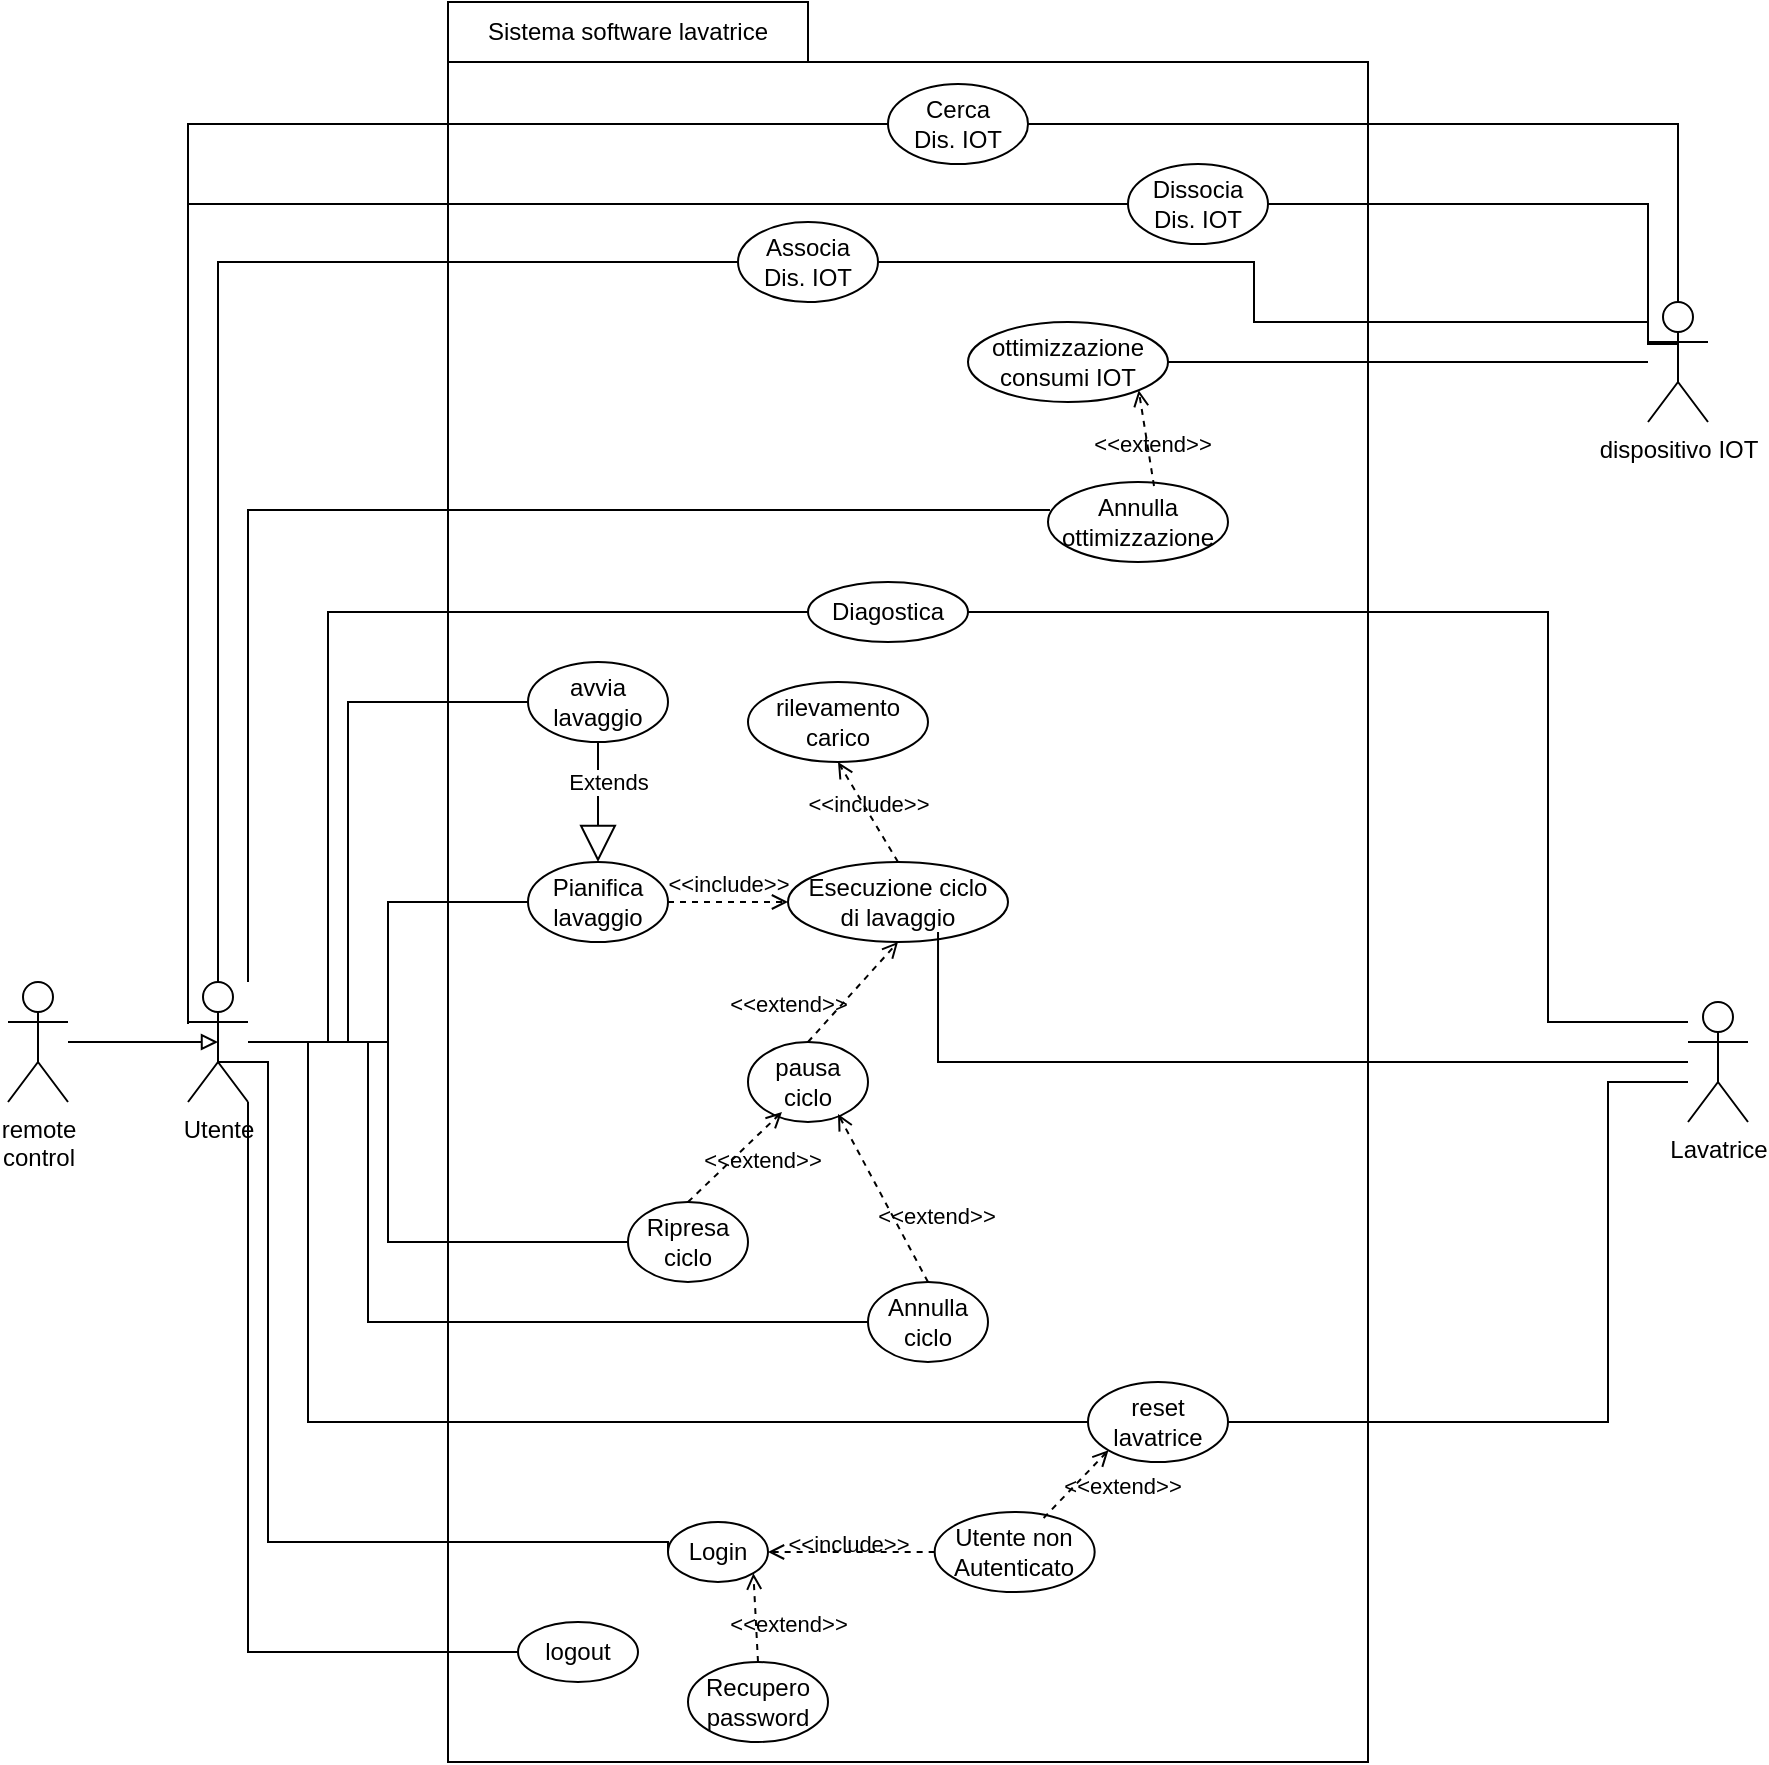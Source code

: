 <mxfile version="28.2.7">
  <diagram name="Page-1" id="5FiVmgT2oJeA1IZFQA2R">
    <mxGraphModel dx="2183" dy="766" grid="1" gridSize="10" guides="1" tooltips="1" connect="1" arrows="1" fold="1" page="1" pageScale="1" pageWidth="850" pageHeight="1100" math="0" shadow="0">
      <root>
        <mxCell id="0" />
        <mxCell id="1" parent="0" />
        <mxCell id="OOympv97dzDQUYDObQJj-1" value="" style="rounded=0;whiteSpace=wrap;html=1;" parent="1" vertex="1">
          <mxGeometry x="170" y="60" width="460" height="850" as="geometry" />
        </mxCell>
        <mxCell id="OOympv97dzDQUYDObQJj-2" value="Sistema software lavatrice" style="rounded=0;whiteSpace=wrap;html=1;" parent="1" vertex="1">
          <mxGeometry x="170" y="30" width="180" height="30" as="geometry" />
        </mxCell>
        <mxCell id="OOympv97dzDQUYDObQJj-3" value="&lt;div&gt;Esecuzione ciclo&lt;/div&gt;&lt;div&gt;di lavaggio&lt;/div&gt;" style="ellipse;whiteSpace=wrap;html=1;" parent="1" vertex="1">
          <mxGeometry x="340" y="460" width="110" height="40" as="geometry" />
        </mxCell>
        <mxCell id="OOympv97dzDQUYDObQJj-4" value="&lt;div&gt;pausa&lt;/div&gt;&lt;div&gt;ciclo&lt;/div&gt;" style="ellipse;whiteSpace=wrap;html=1;" parent="1" vertex="1">
          <mxGeometry x="320" y="550" width="60" height="40" as="geometry" />
        </mxCell>
        <mxCell id="OOympv97dzDQUYDObQJj-5" value="&amp;lt;&amp;lt;extend&amp;gt;&amp;gt;" style="html=1;verticalAlign=bottom;labelBackgroundColor=none;endArrow=open;endFill=0;dashed=1;rounded=0;exitX=0.5;exitY=0;exitDx=0;exitDy=0;entryX=0.5;entryY=1;entryDx=0;entryDy=0;" parent="1" source="OOympv97dzDQUYDObQJj-4" target="OOympv97dzDQUYDObQJj-3" edge="1">
          <mxGeometry x="-0.978" y="14" width="160" relative="1" as="geometry">
            <mxPoint x="490" y="460" as="sourcePoint" />
            <mxPoint x="650" y="460" as="targetPoint" />
            <mxPoint as="offset" />
          </mxGeometry>
        </mxCell>
        <mxCell id="OOympv97dzDQUYDObQJj-6" value="Ripresa&lt;div&gt;ciclo&lt;/div&gt;" style="ellipse;whiteSpace=wrap;html=1;" parent="1" vertex="1">
          <mxGeometry x="260" y="630" width="60" height="40" as="geometry" />
        </mxCell>
        <mxCell id="OOympv97dzDQUYDObQJj-7" value="&amp;lt;&amp;lt;extend&amp;gt;&amp;gt;" style="html=1;verticalAlign=bottom;labelBackgroundColor=none;endArrow=open;endFill=0;dashed=1;rounded=0;exitX=0.5;exitY=0;exitDx=0;exitDy=0;entryX=0.283;entryY=0.875;entryDx=0;entryDy=0;entryPerimeter=0;" parent="1" source="OOympv97dzDQUYDObQJj-6" target="OOympv97dzDQUYDObQJj-4" edge="1">
          <mxGeometry x="0.061" y="-17" width="160" relative="1" as="geometry">
            <mxPoint x="430" y="560" as="sourcePoint" />
            <mxPoint x="332" y="591" as="targetPoint" />
            <mxPoint as="offset" />
          </mxGeometry>
        </mxCell>
        <mxCell id="OOympv97dzDQUYDObQJj-8" value="&lt;div&gt;Annulla&lt;/div&gt;&lt;div&gt;ciclo&lt;/div&gt;" style="ellipse;whiteSpace=wrap;html=1;" parent="1" vertex="1">
          <mxGeometry x="380" y="670" width="60" height="40" as="geometry" />
        </mxCell>
        <mxCell id="OOympv97dzDQUYDObQJj-9" value="&amp;lt;&amp;lt;extend&amp;gt;&amp;gt;" style="html=1;verticalAlign=bottom;labelBackgroundColor=none;endArrow=open;endFill=0;dashed=1;rounded=0;exitX=0.5;exitY=0;exitDx=0;exitDy=0;entryX=0.75;entryY=0.9;entryDx=0;entryDy=0;entryPerimeter=0;" parent="1" source="OOympv97dzDQUYDObQJj-8" target="OOympv97dzDQUYDObQJj-4" edge="1">
          <mxGeometry x="-0.6" y="-15" width="160" relative="1" as="geometry">
            <mxPoint x="596.98" y="552" as="sourcePoint" />
            <mxPoint x="350" y="610" as="targetPoint" />
            <mxPoint as="offset" />
          </mxGeometry>
        </mxCell>
        <mxCell id="OOympv97dzDQUYDObQJj-10" style="edgeStyle=orthogonalEdgeStyle;rounded=0;orthogonalLoop=1;jettySize=auto;html=1;entryX=0;entryY=0.5;entryDx=0;entryDy=0;endArrow=none;endFill=0;" parent="1" source="OOympv97dzDQUYDObQJj-18" target="OOympv97dzDQUYDObQJj-22" edge="1">
          <mxGeometry relative="1" as="geometry">
            <Array as="points">
              <mxPoint x="140" y="550" />
              <mxPoint x="140" y="480" />
            </Array>
          </mxGeometry>
        </mxCell>
        <mxCell id="OOympv97dzDQUYDObQJj-11" style="edgeStyle=orthogonalEdgeStyle;rounded=0;orthogonalLoop=1;jettySize=auto;html=1;entryX=0;entryY=0.5;entryDx=0;entryDy=0;endArrow=none;endFill=0;" parent="1" source="OOympv97dzDQUYDObQJj-18" target="OOympv97dzDQUYDObQJj-23" edge="1">
          <mxGeometry relative="1" as="geometry">
            <Array as="points">
              <mxPoint x="120" y="550" />
              <mxPoint x="120" y="380" />
            </Array>
          </mxGeometry>
        </mxCell>
        <mxCell id="OOympv97dzDQUYDObQJj-12" style="edgeStyle=orthogonalEdgeStyle;rounded=0;orthogonalLoop=1;jettySize=auto;html=1;entryX=0;entryY=0.5;entryDx=0;entryDy=0;endArrow=none;endFill=0;" parent="1" source="OOympv97dzDQUYDObQJj-18" target="OOympv97dzDQUYDObQJj-8" edge="1">
          <mxGeometry relative="1" as="geometry">
            <Array as="points">
              <mxPoint x="130" y="550" />
              <mxPoint x="130" y="690" />
              <mxPoint x="380" y="690" />
            </Array>
          </mxGeometry>
        </mxCell>
        <mxCell id="OOympv97dzDQUYDObQJj-13" style="edgeStyle=orthogonalEdgeStyle;rounded=0;orthogonalLoop=1;jettySize=auto;html=1;entryX=0;entryY=0.5;entryDx=0;entryDy=0;endArrow=none;endFill=0;" parent="1" source="OOympv97dzDQUYDObQJj-18" target="OOympv97dzDQUYDObQJj-6" edge="1">
          <mxGeometry relative="1" as="geometry">
            <Array as="points">
              <mxPoint x="140" y="550" />
              <mxPoint x="140" y="650" />
            </Array>
          </mxGeometry>
        </mxCell>
        <mxCell id="OOympv97dzDQUYDObQJj-14" style="edgeStyle=orthogonalEdgeStyle;rounded=0;orthogonalLoop=1;jettySize=auto;html=1;entryX=0;entryY=0.5;entryDx=0;entryDy=0;endArrow=none;endFill=0;" parent="1" source="OOympv97dzDQUYDObQJj-18" target="OOympv97dzDQUYDObQJj-26" edge="1">
          <mxGeometry relative="1" as="geometry">
            <Array as="points">
              <mxPoint x="110" y="550" />
              <mxPoint x="110" y="335" />
            </Array>
          </mxGeometry>
        </mxCell>
        <mxCell id="OOympv97dzDQUYDObQJj-15" style="edgeStyle=orthogonalEdgeStyle;rounded=0;orthogonalLoop=1;jettySize=auto;html=1;entryX=0;entryY=0.5;entryDx=0;entryDy=0;endArrow=none;endFill=0;" parent="1" source="OOympv97dzDQUYDObQJj-18" target="OOympv97dzDQUYDObQJj-33" edge="1">
          <mxGeometry relative="1" as="geometry">
            <Array as="points">
              <mxPoint x="100" y="550" />
              <mxPoint x="100" y="740" />
            </Array>
          </mxGeometry>
        </mxCell>
        <mxCell id="OOympv97dzDQUYDObQJj-16" style="edgeStyle=orthogonalEdgeStyle;rounded=0;orthogonalLoop=1;jettySize=auto;html=1;entryX=0;entryY=0.5;entryDx=0;entryDy=0;endArrow=none;endFill=0;" parent="1" source="OOympv97dzDQUYDObQJj-18" target="OOympv97dzDQUYDObQJj-45" edge="1">
          <mxGeometry relative="1" as="geometry">
            <Array as="points">
              <mxPoint x="55" y="160" />
            </Array>
          </mxGeometry>
        </mxCell>
        <mxCell id="OOympv97dzDQUYDObQJj-17" style="edgeStyle=orthogonalEdgeStyle;rounded=0;orthogonalLoop=1;jettySize=auto;html=1;entryX=0;entryY=0.5;entryDx=0;entryDy=0;endArrow=none;endFill=0;" parent="1" target="OOympv97dzDQUYDObQJj-47" edge="1">
          <mxGeometry relative="1" as="geometry">
            <Array as="points">
              <mxPoint x="40" y="131" />
            </Array>
            <mxPoint x="40" y="541" as="sourcePoint" />
          </mxGeometry>
        </mxCell>
        <mxCell id="OOympv97dzDQUYDObQJj-51" style="edgeStyle=orthogonalEdgeStyle;rounded=0;orthogonalLoop=1;jettySize=auto;html=1;entryX=0;entryY=0.5;entryDx=0;entryDy=0;endArrow=none;endFill=0;" parent="1" target="OOympv97dzDQUYDObQJj-50" edge="1">
          <mxGeometry relative="1" as="geometry">
            <mxPoint x="55" y="560" as="sourcePoint" />
            <Array as="points">
              <mxPoint x="80" y="560" />
              <mxPoint x="80" y="800" />
              <mxPoint x="280" y="800" />
            </Array>
          </mxGeometry>
        </mxCell>
        <mxCell id="9CPNDD_vhSjWJkQP8pC9-2" style="edgeStyle=orthogonalEdgeStyle;rounded=0;orthogonalLoop=1;jettySize=auto;html=1;entryX=0;entryY=0.5;entryDx=0;entryDy=0;endArrow=none;endFill=0;" parent="1" source="OOympv97dzDQUYDObQJj-18" target="9CPNDD_vhSjWJkQP8pC9-1" edge="1">
          <mxGeometry relative="1" as="geometry">
            <Array as="points">
              <mxPoint x="70" y="855" />
            </Array>
          </mxGeometry>
        </mxCell>
        <mxCell id="v7bjbIh24RHP1lxPFHHC-4" style="edgeStyle=orthogonalEdgeStyle;rounded=0;orthogonalLoop=1;jettySize=auto;html=1;entryX=0;entryY=0.5;entryDx=0;entryDy=0;endArrow=none;endFill=0;" edge="1" parent="1" source="OOympv97dzDQUYDObQJj-18" target="v7bjbIh24RHP1lxPFHHC-1">
          <mxGeometry relative="1" as="geometry">
            <Array as="points">
              <mxPoint x="40" y="91" />
            </Array>
          </mxGeometry>
        </mxCell>
        <mxCell id="OOympv97dzDQUYDObQJj-18" value="Utente" style="shape=umlActor;verticalLabelPosition=bottom;verticalAlign=top;html=1;" parent="1" vertex="1">
          <mxGeometry x="40" y="520" width="30" height="60" as="geometry" />
        </mxCell>
        <mxCell id="OOympv97dzDQUYDObQJj-22" value="&lt;div&gt;Pianifica&lt;/div&gt;&lt;div&gt;lavaggio&lt;/div&gt;" style="ellipse;whiteSpace=wrap;html=1;" parent="1" vertex="1">
          <mxGeometry x="210" y="460" width="70" height="40" as="geometry" />
        </mxCell>
        <mxCell id="OOympv97dzDQUYDObQJj-23" value="avvia&lt;div&gt;lavaggio&lt;/div&gt;" style="ellipse;whiteSpace=wrap;html=1;" parent="1" vertex="1">
          <mxGeometry x="210" y="360" width="70" height="40" as="geometry" />
        </mxCell>
        <mxCell id="OOympv97dzDQUYDObQJj-24" value="Extends" style="endArrow=block;endSize=16;endFill=0;html=1;rounded=0;entryX=0.5;entryY=0;entryDx=0;entryDy=0;exitX=0.5;exitY=1;exitDx=0;exitDy=0;" parent="1" source="OOympv97dzDQUYDObQJj-23" target="OOympv97dzDQUYDObQJj-22" edge="1">
          <mxGeometry x="-0.333" y="5" width="160" relative="1" as="geometry">
            <mxPoint x="490" y="520" as="sourcePoint" />
            <mxPoint x="650" y="520" as="targetPoint" />
            <mxPoint as="offset" />
          </mxGeometry>
        </mxCell>
        <mxCell id="OOympv97dzDQUYDObQJj-25" value="&amp;lt;&amp;lt;include&amp;gt;&amp;gt;" style="html=1;verticalAlign=bottom;labelBackgroundColor=none;endArrow=open;endFill=0;dashed=1;rounded=0;exitX=1;exitY=0.5;exitDx=0;exitDy=0;entryX=0;entryY=0.5;entryDx=0;entryDy=0;" parent="1" source="OOympv97dzDQUYDObQJj-22" target="OOympv97dzDQUYDObQJj-3" edge="1">
          <mxGeometry width="160" relative="1" as="geometry">
            <mxPoint x="510" y="560" as="sourcePoint" />
            <mxPoint x="420" y="580" as="targetPoint" />
          </mxGeometry>
        </mxCell>
        <mxCell id="OOympv97dzDQUYDObQJj-26" value="Diagostica" style="ellipse;whiteSpace=wrap;html=1;" parent="1" vertex="1">
          <mxGeometry x="350" y="320" width="80" height="30" as="geometry" />
        </mxCell>
        <mxCell id="OOympv97dzDQUYDObQJj-28" value="&lt;div&gt;rilevamento&lt;/div&gt;&lt;div&gt;carico&lt;/div&gt;" style="ellipse;whiteSpace=wrap;html=1;" parent="1" vertex="1">
          <mxGeometry x="320" y="370" width="90" height="40" as="geometry" />
        </mxCell>
        <mxCell id="OOympv97dzDQUYDObQJj-29" style="edgeStyle=orthogonalEdgeStyle;rounded=0;orthogonalLoop=1;jettySize=auto;html=1;entryX=1;entryY=0.5;entryDx=0;entryDy=0;endArrow=none;endFill=0;" parent="1" source="OOympv97dzDQUYDObQJj-31" target="OOympv97dzDQUYDObQJj-26" edge="1">
          <mxGeometry relative="1" as="geometry">
            <Array as="points">
              <mxPoint x="720" y="540" />
              <mxPoint x="720" y="335" />
            </Array>
          </mxGeometry>
        </mxCell>
        <mxCell id="OOympv97dzDQUYDObQJj-30" style="edgeStyle=orthogonalEdgeStyle;rounded=0;orthogonalLoop=1;jettySize=auto;html=1;entryX=1;entryY=0.5;entryDx=0;entryDy=0;endArrow=none;endFill=0;" parent="1" source="OOympv97dzDQUYDObQJj-31" target="OOympv97dzDQUYDObQJj-33" edge="1">
          <mxGeometry relative="1" as="geometry">
            <Array as="points">
              <mxPoint x="750" y="570" />
              <mxPoint x="750" y="740" />
            </Array>
          </mxGeometry>
        </mxCell>
        <mxCell id="OOympv97dzDQUYDObQJj-31" value="Lavatrice" style="shape=umlActor;verticalLabelPosition=bottom;verticalAlign=top;html=1;outlineConnect=0;" parent="1" vertex="1">
          <mxGeometry x="790" y="530" width="30" height="60" as="geometry" />
        </mxCell>
        <mxCell id="OOympv97dzDQUYDObQJj-32" style="edgeStyle=orthogonalEdgeStyle;rounded=0;orthogonalLoop=1;jettySize=auto;html=1;entryX=0.682;entryY=0.875;entryDx=0;entryDy=0;entryPerimeter=0;endArrow=none;endFill=0;" parent="1" source="OOympv97dzDQUYDObQJj-31" target="OOympv97dzDQUYDObQJj-3" edge="1">
          <mxGeometry relative="1" as="geometry" />
        </mxCell>
        <mxCell id="OOympv97dzDQUYDObQJj-33" value="&lt;div&gt;reset&lt;/div&gt;&lt;div&gt;lavatrice&lt;/div&gt;" style="ellipse;whiteSpace=wrap;html=1;" parent="1" vertex="1">
          <mxGeometry x="490" y="720" width="70" height="40" as="geometry" />
        </mxCell>
        <mxCell id="OOympv97dzDQUYDObQJj-35" value="&lt;div&gt;ottimizzazione&lt;/div&gt;&lt;div&gt;consumi&amp;nbsp;IOT&lt;/div&gt;" style="ellipse;whiteSpace=wrap;html=1;" parent="1" vertex="1">
          <mxGeometry x="430" y="190" width="100" height="40" as="geometry" />
        </mxCell>
        <mxCell id="OOympv97dzDQUYDObQJj-36" value="&lt;div&gt;Annulla&lt;/div&gt;ottimizzazione" style="ellipse;whiteSpace=wrap;html=1;" parent="1" vertex="1">
          <mxGeometry x="470" y="270" width="90" height="40" as="geometry" />
        </mxCell>
        <mxCell id="OOympv97dzDQUYDObQJj-37" value="&amp;lt;&amp;lt;extend&amp;gt;&amp;gt;" style="html=1;verticalAlign=bottom;labelBackgroundColor=none;endArrow=open;endFill=0;dashed=1;rounded=0;exitX=0.589;exitY=0.05;exitDx=0;exitDy=0;entryX=1;entryY=1;entryDx=0;entryDy=0;exitPerimeter=0;" parent="1" source="OOympv97dzDQUYDObQJj-36" target="OOympv97dzDQUYDObQJj-35" edge="1">
          <mxGeometry x="-0.518" y="-1" width="160" relative="1" as="geometry">
            <mxPoint x="445" y="694" as="sourcePoint" />
            <mxPoint x="400" y="630" as="targetPoint" />
            <mxPoint as="offset" />
          </mxGeometry>
        </mxCell>
        <mxCell id="OOympv97dzDQUYDObQJj-38" style="edgeStyle=orthogonalEdgeStyle;rounded=0;orthogonalLoop=1;jettySize=auto;html=1;entryX=1;entryY=0.5;entryDx=0;entryDy=0;endArrow=none;endFill=0;" parent="1" source="OOympv97dzDQUYDObQJj-41" target="OOympv97dzDQUYDObQJj-35" edge="1">
          <mxGeometry relative="1" as="geometry" />
        </mxCell>
        <mxCell id="OOympv97dzDQUYDObQJj-39" style="edgeStyle=orthogonalEdgeStyle;rounded=0;orthogonalLoop=1;jettySize=auto;html=1;entryX=1;entryY=0.5;entryDx=0;entryDy=0;endArrow=none;endFill=0;" parent="1" source="OOympv97dzDQUYDObQJj-41" target="OOympv97dzDQUYDObQJj-45" edge="1">
          <mxGeometry relative="1" as="geometry">
            <Array as="points">
              <mxPoint x="573" y="190" />
              <mxPoint x="573" y="160" />
            </Array>
          </mxGeometry>
        </mxCell>
        <mxCell id="OOympv97dzDQUYDObQJj-40" style="edgeStyle=orthogonalEdgeStyle;rounded=0;orthogonalLoop=1;jettySize=auto;html=1;entryX=1;entryY=0.5;entryDx=0;entryDy=0;endArrow=none;endFill=0;" parent="1" target="OOympv97dzDQUYDObQJj-47" edge="1">
          <mxGeometry relative="1" as="geometry">
            <Array as="points">
              <mxPoint x="770" y="201" />
              <mxPoint x="770" y="131" />
            </Array>
            <mxPoint x="785" y="201" as="sourcePoint" />
          </mxGeometry>
        </mxCell>
        <mxCell id="v7bjbIh24RHP1lxPFHHC-3" style="edgeStyle=orthogonalEdgeStyle;rounded=0;orthogonalLoop=1;jettySize=auto;html=1;entryX=1;entryY=0.5;entryDx=0;entryDy=0;endArrow=none;endFill=0;" edge="1" parent="1" source="OOympv97dzDQUYDObQJj-41" target="v7bjbIh24RHP1lxPFHHC-1">
          <mxGeometry relative="1" as="geometry">
            <Array as="points">
              <mxPoint x="785" y="91" />
            </Array>
          </mxGeometry>
        </mxCell>
        <mxCell id="OOympv97dzDQUYDObQJj-41" value="dispositivo IOT" style="shape=umlActor;verticalLabelPosition=bottom;verticalAlign=top;html=1;outlineConnect=0;" parent="1" vertex="1">
          <mxGeometry x="770" y="180" width="30" height="60" as="geometry" />
        </mxCell>
        <mxCell id="OOympv97dzDQUYDObQJj-43" style="edgeStyle=orthogonalEdgeStyle;rounded=0;orthogonalLoop=1;jettySize=auto;html=1;entryX=0.011;entryY=0.35;entryDx=0;entryDy=0;entryPerimeter=0;endArrow=none;endFill=0;" parent="1" source="OOympv97dzDQUYDObQJj-18" target="OOympv97dzDQUYDObQJj-36" edge="1">
          <mxGeometry relative="1" as="geometry">
            <Array as="points">
              <mxPoint x="70" y="284" />
            </Array>
          </mxGeometry>
        </mxCell>
        <mxCell id="OOympv97dzDQUYDObQJj-44" value="&amp;lt;&amp;lt;include&amp;gt;&amp;gt;" style="html=1;verticalAlign=bottom;labelBackgroundColor=none;endArrow=open;endFill=0;dashed=1;rounded=0;exitX=0.5;exitY=0;exitDx=0;exitDy=0;entryX=0.5;entryY=1;entryDx=0;entryDy=0;" parent="1" source="OOympv97dzDQUYDObQJj-3" target="OOympv97dzDQUYDObQJj-28" edge="1">
          <mxGeometry x="-0.147" y="3" width="160" relative="1" as="geometry">
            <mxPoint x="480" y="480" as="sourcePoint" />
            <mxPoint x="562" y="484" as="targetPoint" />
            <mxPoint as="offset" />
          </mxGeometry>
        </mxCell>
        <mxCell id="OOympv97dzDQUYDObQJj-45" value="&lt;div&gt;Associa&lt;/div&gt;&lt;div&gt;Dis. IOT&lt;/div&gt;" style="ellipse;whiteSpace=wrap;html=1;" parent="1" vertex="1">
          <mxGeometry x="315" y="140" width="70" height="40" as="geometry" />
        </mxCell>
        <mxCell id="OOympv97dzDQUYDObQJj-47" value="&lt;div&gt;Dissocia&lt;/div&gt;&lt;div&gt;Dis. IOT&lt;/div&gt;" style="ellipse;whiteSpace=wrap;html=1;" parent="1" vertex="1">
          <mxGeometry x="510" y="111" width="70" height="40" as="geometry" />
        </mxCell>
        <mxCell id="OOympv97dzDQUYDObQJj-50" value="Login" style="ellipse;whiteSpace=wrap;html=1;" parent="1" vertex="1">
          <mxGeometry x="280" y="790" width="50" height="30" as="geometry" />
        </mxCell>
        <mxCell id="OOympv97dzDQUYDObQJj-52" value="Recupero password" style="ellipse;whiteSpace=wrap;html=1;" parent="1" vertex="1">
          <mxGeometry x="290" y="860" width="70" height="40" as="geometry" />
        </mxCell>
        <mxCell id="OOympv97dzDQUYDObQJj-53" value="&amp;lt;&amp;lt;extend&amp;gt;&amp;gt;" style="html=1;verticalAlign=bottom;labelBackgroundColor=none;endArrow=open;endFill=0;dashed=1;rounded=0;exitX=0.5;exitY=0;exitDx=0;exitDy=0;entryX=1;entryY=1;entryDx=0;entryDy=0;" parent="1" source="OOympv97dzDQUYDObQJj-52" target="OOympv97dzDQUYDObQJj-50" edge="1">
          <mxGeometry x="-0.6" y="-15" width="160" relative="1" as="geometry">
            <mxPoint x="435" y="724" as="sourcePoint" />
            <mxPoint x="390" y="640" as="targetPoint" />
            <mxPoint as="offset" />
          </mxGeometry>
        </mxCell>
        <mxCell id="OOympv97dzDQUYDObQJj-54" value="&lt;div&gt;Utente non&lt;/div&gt;&lt;div&gt;Autenticato&lt;/div&gt;" style="ellipse;whiteSpace=wrap;html=1;" parent="1" vertex="1">
          <mxGeometry x="413.33" y="785" width="80" height="40" as="geometry" />
        </mxCell>
        <mxCell id="OOympv97dzDQUYDObQJj-55" value="&amp;lt;&amp;lt;extend&amp;gt;&amp;gt;" style="html=1;verticalAlign=bottom;labelBackgroundColor=none;endArrow=open;endFill=0;dashed=1;rounded=0;exitX=0.681;exitY=0.075;exitDx=0;exitDy=0;entryX=0;entryY=1;entryDx=0;entryDy=0;exitPerimeter=0;" parent="1" source="OOympv97dzDQUYDObQJj-54" target="OOympv97dzDQUYDObQJj-33" edge="1">
          <mxGeometry x="0.366" y="-23" width="160" relative="1" as="geometry">
            <mxPoint x="357" y="880" as="sourcePoint" />
            <mxPoint x="330" y="840" as="targetPoint" />
            <mxPoint as="offset" />
          </mxGeometry>
        </mxCell>
        <mxCell id="OOympv97dzDQUYDObQJj-56" value="&amp;lt;&amp;lt;include&amp;gt;&amp;gt;" style="html=1;verticalAlign=bottom;labelBackgroundColor=none;endArrow=open;endFill=0;dashed=1;rounded=0;exitX=0;exitY=0.5;exitDx=0;exitDy=0;entryX=1;entryY=0.5;entryDx=0;entryDy=0;" parent="1" source="OOympv97dzDQUYDObQJj-54" target="OOympv97dzDQUYDObQJj-50" edge="1">
          <mxGeometry x="0.04" y="5" width="160" relative="1" as="geometry">
            <mxPoint x="460" y="792" as="sourcePoint" />
            <mxPoint x="568" y="620" as="targetPoint" />
            <mxPoint as="offset" />
          </mxGeometry>
        </mxCell>
        <mxCell id="9CPNDD_vhSjWJkQP8pC9-1" value="logout" style="ellipse;whiteSpace=wrap;html=1;" parent="1" vertex="1">
          <mxGeometry x="205" y="840" width="60" height="30" as="geometry" />
        </mxCell>
        <mxCell id="9CPNDD_vhSjWJkQP8pC9-3" value="&lt;div&gt;remote&lt;/div&gt;&lt;div&gt;control&lt;/div&gt;" style="shape=umlActor;verticalLabelPosition=bottom;verticalAlign=top;html=1;outlineConnect=0;" parent="1" vertex="1">
          <mxGeometry x="-50" y="520" width="30" height="60" as="geometry" />
        </mxCell>
        <mxCell id="9CPNDD_vhSjWJkQP8pC9-6" style="edgeStyle=orthogonalEdgeStyle;rounded=0;orthogonalLoop=1;jettySize=auto;html=1;entryX=0.5;entryY=0.5;entryDx=0;entryDy=0;entryPerimeter=0;endArrow=block;endFill=0;" parent="1" source="9CPNDD_vhSjWJkQP8pC9-3" target="OOympv97dzDQUYDObQJj-18" edge="1">
          <mxGeometry relative="1" as="geometry" />
        </mxCell>
        <mxCell id="v7bjbIh24RHP1lxPFHHC-1" value="Cerca&lt;div&gt;Dis. IOT&lt;/div&gt;" style="ellipse;whiteSpace=wrap;html=1;" vertex="1" parent="1">
          <mxGeometry x="390" y="71" width="70" height="40" as="geometry" />
        </mxCell>
      </root>
    </mxGraphModel>
  </diagram>
</mxfile>
